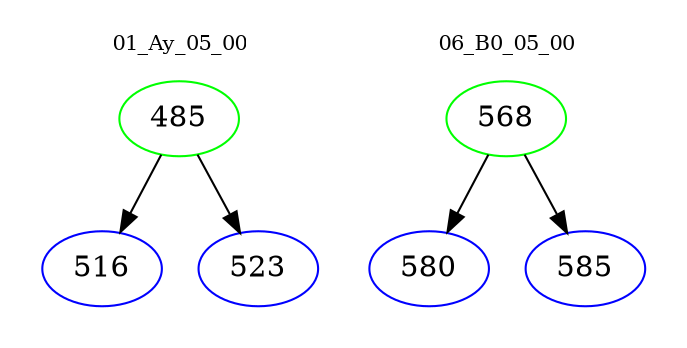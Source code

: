 digraph{
subgraph cluster_0 {
color = white
label = "01_Ay_05_00";
fontsize=10;
T0_485 [label="485", color="green"]
T0_485 -> T0_516 [color="black"]
T0_516 [label="516", color="blue"]
T0_485 -> T0_523 [color="black"]
T0_523 [label="523", color="blue"]
}
subgraph cluster_1 {
color = white
label = "06_B0_05_00";
fontsize=10;
T1_568 [label="568", color="green"]
T1_568 -> T1_580 [color="black"]
T1_580 [label="580", color="blue"]
T1_568 -> T1_585 [color="black"]
T1_585 [label="585", color="blue"]
}
}
